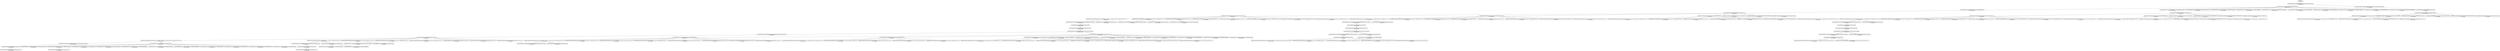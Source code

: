 digraph MCTS {
  node [shape=box, style=rounded];
  0 [label="ROOT
N=300, Q=0.914"];
  1 [label="ComputePathToState#1.ComputePathToState.named_state=gp7_detect_arucomarker
N=300, Q=0.914"];
  2 [label="ComputePathToState#1.ComputePathToState.planning_pipeline=ompl
N=286, Q=0.917"];
  3 [label="ComputePathToState#1.ComputePathToState.planner_id=RRTkConfigDefault
N=245, Q=0.921"];
  4 [label="YaskawaGripperCommand#1.YaskawaGripperCommand.position=0.0
N=244, Q=0.921"];
  5 [label="UpdatePose#1.UpdatePose.update_relative_pose=0.0;0.0;0.11;0.0;0.0;0.0;0.0
N=209, Q=0.927"];
  6 [label="SetPathConstraints#1.SetPathConstraints.joint_constraints=joint_1_s,0.0,0.1,0.1,1.0;joint_3_s,0.0,0.1,0.1,1.0;joint_5_s,0.0,0.1,0.1,1.0
N=198, Q=0.929"];
  7 [label="ComputePathToPose#1.ComputePathToPose.planning_pipeline=pilz_industrial_motion_planner
N=196, Q=0.933"];
  8 [label="ComputePathToPose#1.ComputePathToPose.planner_id=PTP
N=195, Q=0.933"];
  9 [label="YaskawaGripperCommand#2.YaskawaGripperCommand.position=0.235
N=194, Q=0.932"];
  10 [label="ComputePathToState#2.ComputePathToState.named_state=gp7_detect_arucomarker
N=193, Q=0.932"];
  11 [label="ComputePathToState#2.ComputePathToState.planning_pipeline=pilz_industrial_motion_planner
N=158, Q=0.934"];
  12 [label="ComputePathToState#2.ComputePathToState.planner_id=PTP
N=157, Q=0.934"];
  13 [label="SetPathConstraints#2.SetPathConstraints.joint_constraints=joint_1_s,0.0,0.1,0.1,1.0;joint_3_s,0.0,0.1,0.1,1.0;joint_5_s,0.0,0.1,0.1,1.0
N=120, Q=0.935"];
  14 [label="ComputePathToPose#2.ComputePathToPose.planning_pipeline=pilz_industrial_motion_planner
N=106, Q=0.942"];
  15 [label="ComputePathToPose#2.ComputePathToPose.planner_id=PTP
N=105, Q=0.942"];
  16 [label="YaskawaGripperCommand#3.YaskawaGripperCommand.position=0.0
N=104, Q=0.942"];
  17 [label="ComputePathToPose#2.ComputePathToPose.planning_pipeline=ompl
N=13, Q=0.877"];
  18 [label="ComputePathToPose#2.ComputePathToPose.planner_id=PRMstarkConfigDefault
N=1, Q=0.937"];
  19 [label="ComputePathToPose#2.ComputePathToPose.planner_id=RRTstarkConfigDefault
N=2, Q=0.944"];
  20 [label="YaskawaGripperCommand#3.YaskawaGripperCommand.position=0.0
N=1, Q=0.944"];
  21 [label="ComputePathToPose#2.ComputePathToPose.planner_id=PRMkConfigDefault
N=1, Q=0.946"];
  22 [label="ComputePathToPose#2.ComputePathToPose.planner_id=KPIECEkConfigDefault
N=1, Q=0.875"];
  23 [label="ComputePathToPose#2.ComputePathToPose.planner_id=RRTConnectkConfigDefault
N=1, Q=0.788"];
  24 [label="ComputePathToPose#2.ComputePathToPose.planner_id=BKPIECEkConfigDefault
N=1, Q=0.838"];
  25 [label="ComputePathToPose#2.ComputePathToPose.planner_id=LBKPIECEkConfigDefault
N=1, Q=0.799"];
  26 [label="ComputePathToPose#2.ComputePathToPose.planner_id=RRTkConfigDefault
N=1, Q=0.787"];
  27 [label="ComputePathToPose#2.ComputePathToPose.planner_id=ESTkConfigDefault
N=1, Q=0.864"];
  28 [label="ComputePathToPose#2.ComputePathToPose.planner_id=SBLkConfigDefault
N=1, Q=0.798"];
  29 [label="ComputePathToPose#2.ComputePathToPose.planner_id=TRRTkConfigDefault
N=1, Q=0.940"];
  30 [label="SetPathConstraints#2.SetPathConstraints.joint_constraints=joint_1_s,0.0,0.1,0.1,1.0;joint_3_s,0.0,0.1,0.1,1.0
N=28, Q=0.931"];
  31 [label="ComputePathToPose#2.ComputePathToPose.planning_pipeline=pilz_industrial_motion_planner
N=24, Q=0.943"];
  32 [label="ComputePathToPose#2.ComputePathToPose.planner_id=PTP
N=23, Q=0.943"];
  33 [label="YaskawaGripperCommand#3.YaskawaGripperCommand.position=0.0
N=22, Q=0.943"];
  34 [label="ComputePathToPose#2.ComputePathToPose.planning_pipeline=ompl
N=3, Q=0.831"];
  35 [label="ComputePathToPose#2.ComputePathToPose.planner_id=PRMstarkConfigDefault
N=1, Q=0.850"];
  36 [label="ComputePathToPose#2.ComputePathToPose.planner_id=RRTstarkConfigDefault
N=1, Q=0.793"];
  37 [label="SetPathConstraints#2.SetPathConstraints.joint_constraints=joint_1_s,0.0,0.1,0.1,1.0;joint_5_s,0.0,0.1,0.1,1.0
N=3, Q=0.912"];
  38 [label="ComputePathToPose#2.ComputePathToPose.planning_pipeline=pilz_industrial_motion_planner
N=1, Q=0.942"];
  39 [label="ComputePathToPose#2.ComputePathToPose.planning_pipeline=ompl
N=1, Q=0.854"];
  40 [label="SetPathConstraints#2.SetPathConstraints.joint_constraints=joint_3_s,0.0,0.1,0.1,1.0;joint_5_s,0.0,0.1,0.1,1.0
N=1, Q=0.942"];
  41 [label="SetPathConstraints#2.SetPathConstraints.joint_constraints=joint_3_s,0.0,0.1,0.1,1.0;joint_6_s,0.0,0.1,0.1,1.0
N=1, Q=0.941"];
  42 [label="SetPathConstraints#2.SetPathConstraints.joint_constraints=joint_1_s,0.0,0.1,0.1,1.0
N=1, Q=0.943"];
  43 [label="SetPathConstraints#2.SetPathConstraints.joint_constraints=joint_3_s,0.0,0.1,0.1,1.0
N=1, Q=0.943"];
  44 [label="SetPathConstraints#2.SetPathConstraints.joint_constraints=joint_5_s,0.0,0.1,0.1,1.0
N=1, Q=0.942"];
  45 [label="ComputePathToState#2.ComputePathToState.planning_pipeline=ompl
N=34, Q=0.924"];
  46 [label="ComputePathToState#2.ComputePathToState.planner_id=TRRTkConfigDefault
N=11, Q=0.915"];
  47 [label="SetPathConstraints#2.SetPathConstraints.joint_constraints=joint_1_s,0.0,0.1,0.1,1.0;joint_3_s,0.0,0.1,0.1,1.0;joint_5_s,0.0,0.1,0.1,1.0
N=3, Q=0.878"];
  48 [label="ComputePathToPose#2.ComputePathToPose.planning_pipeline=pilz_industrial_motion_planner
N=1, Q=0.942"];
  49 [label="ComputePathToPose#2.ComputePathToPose.planning_pipeline=ompl
N=1, Q=0.750"];
  50 [label="SetPathConstraints#2.SetPathConstraints.joint_constraints=joint_1_s,0.0,0.1,0.1,1.0;joint_3_s,0.0,0.1,0.1,1.0
N=1, Q=0.936"];
  51 [label="SetPathConstraints#2.SetPathConstraints.joint_constraints=joint_1_s,0.0,0.1,0.1,1.0;joint_5_s,0.0,0.1,0.1,1.0
N=1, Q=0.938"];
  52 [label="SetPathConstraints#2.SetPathConstraints.joint_constraints=joint_3_s,0.0,0.1,0.1,1.0;joint_5_s,0.0,0.1,0.1,1.0
N=1, Q=0.938"];
  53 [label="SetPathConstraints#2.SetPathConstraints.joint_constraints=joint_3_s,0.0,0.1,0.1,1.0;joint_6_s,0.0,0.1,0.1,1.0
N=1, Q=0.926"];
  54 [label="SetPathConstraints#2.SetPathConstraints.joint_constraints=joint_1_s,0.0,0.1,0.1,1.0
N=1, Q=0.937"];
  55 [label="SetPathConstraints#2.SetPathConstraints.joint_constraints=joint_3_s,0.0,0.1,0.1,1.0
N=1, Q=0.940"];
  56 [label="SetPathConstraints#2.SetPathConstraints.joint_constraints=joint_5_s,0.0,0.1,0.1,1.0
N=1, Q=0.873"];
  57 [label="ComputePathToState#2.ComputePathToState.planner_id=RRTstarkConfigDefault
N=6, Q=0.917"];
  58 [label="SetPathConstraints#2.SetPathConstraints.joint_constraints=joint_1_s,0.0,0.1,0.1,1.0;joint_3_s,0.0,0.1,0.1,1.0;joint_5_s,0.0,0.1,0.1,1.0
N=1, Q=0.941"];
  59 [label="SetPathConstraints#2.SetPathConstraints.joint_constraints=joint_1_s,0.0,0.1,0.1,1.0;joint_3_s,0.0,0.1,0.1,1.0
N=1, Q=0.943"];
  60 [label="SetPathConstraints#2.SetPathConstraints.joint_constraints=joint_1_s,0.0,0.1,0.1,1.0;joint_5_s,0.0,0.1,0.1,1.0
N=1, Q=0.928"];
  61 [label="SetPathConstraints#2.SetPathConstraints.joint_constraints=joint_3_s,0.0,0.1,0.1,1.0;joint_5_s,0.0,0.1,0.1,1.0
N=1, Q=0.871"];
  62 [label="SetPathConstraints#2.SetPathConstraints.joint_constraints=joint_3_s,0.0,0.1,0.1,1.0;joint_6_s,0.0,0.1,0.1,1.0
N=1, Q=0.876"];
  63 [label="ComputePathToState#2.ComputePathToState.planner_id=SBLkConfigDefault
N=6, Q=0.932"];
  64 [label="SetPathConstraints#2.SetPathConstraints.joint_constraints=joint_1_s,0.0,0.1,0.1,1.0;joint_3_s,0.0,0.1,0.1,1.0;joint_5_s,0.0,0.1,0.1,1.0
N=1, Q=0.941"];
  65 [label="SetPathConstraints#2.SetPathConstraints.joint_constraints=joint_1_s,0.0,0.1,0.1,1.0;joint_3_s,0.0,0.1,0.1,1.0
N=1, Q=0.989"];
  66 [label="SetPathConstraints#2.SetPathConstraints.joint_constraints=joint_1_s,0.0,0.1,0.1,1.0;joint_5_s,0.0,0.1,0.1,1.0
N=1, Q=0.909"];
  67 [label="SetPathConstraints#2.SetPathConstraints.joint_constraints=joint_3_s,0.0,0.1,0.1,1.0;joint_5_s,0.0,0.1,0.1,1.0
N=1, Q=0.938"];
  68 [label="SetPathConstraints#2.SetPathConstraints.joint_constraints=joint_3_s,0.0,0.1,0.1,1.0;joint_6_s,0.0,0.1,0.1,1.0
N=1, Q=0.876"];
  69 [label="ComputePathToState#2.ComputePathToState.planner_id=RRTConnectkConfigDefault
N=3, Q=0.944"];
  70 [label="SetPathConstraints#2.SetPathConstraints.joint_constraints=joint_1_s,0.0,0.1,0.1,1.0;joint_3_s,0.0,0.1,0.1,1.0;joint_5_s,0.0,0.1,0.1,1.0
N=1, Q=0.944"];
  71 [label="SetPathConstraints#2.SetPathConstraints.joint_constraints=joint_1_s,0.0,0.1,0.1,1.0;joint_3_s,0.0,0.1,0.1,1.0
N=1, Q=0.943"];
  72 [label="ComputePathToState#2.ComputePathToState.planner_id=ESTkConfigDefault
N=1, Q=0.938"];
  73 [label="ComputePathToState#2.ComputePathToState.planner_id=PRMstarkConfigDefault
N=1, Q=0.878"];
  74 [label="ComputePathToState#2.ComputePathToState.planner_id=BKPIECEkConfigDefault
N=1, Q=0.942"];
  75 [label="ComputePathToState#2.ComputePathToState.planner_id=PRMkConfigDefault
N=1, Q=0.943"];
  76 [label="ComputePathToState#2.ComputePathToState.planner_id=KPIECEkConfigDefault
N=1, Q=0.918"];
  77 [label="ComputePathToState#2.ComputePathToState.planner_id=LBKPIECEkConfigDefault
N=1, Q=0.942"];
  78 [label="ComputePathToState#2.ComputePathToState.planner_id=RRTkConfigDefault
N=1, Q=0.940"];
  79 [label="ComputePathToPose#1.ComputePathToPose.planning_pipeline=ompl
N=1, Q=0.300"];
  80 [label="SetPathConstraints#1.SetPathConstraints.joint_constraints=joint_1_s,0.0,0.1,0.1,1.0;joint_3_s,0.0,0.1,0.1,1.0
N=3, Q=0.725"];
  81 [label="ComputePathToPose#1.ComputePathToPose.planning_pipeline=pilz_industrial_motion_planner
N=1, Q=0.937"];
  82 [label="ComputePathToPose#1.ComputePathToPose.planning_pipeline=ompl
N=1, Q=0.300"];
  83 [label="SetPathConstraints#1.SetPathConstraints.joint_constraints=joint_3_s,0.0,0.1,0.1,1.0
N=2, Q=0.937"];
  84 [label="ComputePathToPose#1.ComputePathToPose.planning_pipeline=pilz_industrial_motion_planner
N=1, Q=0.937"];
  85 [label="SetPathConstraints#1.SetPathConstraints.joint_constraints=joint_5_s,0.0,0.1,0.1,1.0
N=1, Q=0.939"];
  86 [label="SetPathConstraints#1.SetPathConstraints.joint_constraints=joint_1_s,0.0,0.1,0.1,1.0
N=1, Q=0.941"];
  87 [label="SetPathConstraints#1.SetPathConstraints.joint_constraints=joint_3_s,0.0,0.1,0.1,1.0;joint_6_s,0.0,0.1,0.1,1.0
N=1, Q=0.937"];
  88 [label="SetPathConstraints#1.SetPathConstraints.joint_constraints=joint_1_s,0.0,0.1,0.1,1.0;joint_5_s,0.0,0.1,0.1,1.0
N=1, Q=0.989"];
  89 [label="SetPathConstraints#1.SetPathConstraints.joint_constraints=joint_3_s,0.0,0.1,0.1,1.0;joint_5_s,0.0,0.1,0.1,1.0
N=1, Q=0.938"];
  90 [label="UpdatePose#1.UpdatePose.update_relative_pose=0.0;0.0;0.105;0.0;0.0;0.0;0.0
N=23, Q=0.880"];
  91 [label="SetPathConstraints#1.SetPathConstraints.joint_constraints=joint_1_s,0.0,0.1,0.1,1.0;joint_3_s,0.0,0.1,0.1,1.0;joint_5_s,0.0,0.1,0.1,1.0
N=15, Q=0.919"];
  92 [label="ComputePathToPose#1.ComputePathToPose.planning_pipeline=pilz_industrial_motion_planner
N=13, Q=0.930"];
  93 [label="ComputePathToPose#1.ComputePathToPose.planner_id=PTP
N=12, Q=0.930"];
  94 [label="YaskawaGripperCommand#2.YaskawaGripperCommand.position=0.235
N=11, Q=0.931"];
  95 [label="ComputePathToState#2.ComputePathToState.named_state=gp7_detect_arucomarker
N=10, Q=0.931"];
  96 [label="ComputePathToState#2.ComputePathToState.planning_pipeline=pilz_industrial_motion_planner
N=7, Q=0.930"];
  97 [label="ComputePathToState#2.ComputePathToState.planner_id=PTP
N=6, Q=0.931"];
  98 [label="SetPathConstraints#2.SetPathConstraints.joint_constraints=joint_1_s,0.0,0.1,0.1,1.0;joint_3_s,0.0,0.1,0.1,1.0;joint_5_s,0.0,0.1,0.1,1.0
N=1, Q=0.924"];
  99 [label="SetPathConstraints#2.SetPathConstraints.joint_constraints=joint_1_s,0.0,0.1,0.1,1.0;joint_3_s,0.0,0.1,0.1,1.0
N=1, Q=0.927"];
  100 [label="SetPathConstraints#2.SetPathConstraints.joint_constraints=joint_1_s,0.0,0.1,0.1,1.0;joint_5_s,0.0,0.1,0.1,1.0
N=1, Q=0.943"];
  101 [label="SetPathConstraints#2.SetPathConstraints.joint_constraints=joint_3_s,0.0,0.1,0.1,1.0;joint_5_s,0.0,0.1,0.1,1.0
N=1, Q=0.941"];
  102 [label="SetPathConstraints#2.SetPathConstraints.joint_constraints=joint_3_s,0.0,0.1,0.1,1.0;joint_6_s,0.0,0.1,0.1,1.0
N=1, Q=0.926"];
  103 [label="ComputePathToState#2.ComputePathToState.planning_pipeline=ompl
N=2, Q=0.941"];
  104 [label="ComputePathToState#2.ComputePathToState.planner_id=TRRTkConfigDefault
N=1, Q=0.941"];
  105 [label="ComputePathToPose#1.ComputePathToPose.planning_pipeline=ompl
N=1, Q=0.777"];
  106 [label="SetPathConstraints#1.SetPathConstraints.joint_constraints=joint_1_s,0.0,0.1,0.1,1.0;joint_3_s,0.0,0.1,0.1,1.0
N=1, Q=0.922"];
  107 [label="SetPathConstraints#1.SetPathConstraints.joint_constraints=joint_3_s,0.0,0.1,0.1,1.0
N=1, Q=0.924"];
  108 [label="SetPathConstraints#1.SetPathConstraints.joint_constraints=joint_5_s,0.0,0.1,0.1,1.0
N=1, Q=0.923"];
  109 [label="SetPathConstraints#1.SetPathConstraints.joint_constraints=joint_1_s,0.0,0.1,0.1,1.0
N=1, Q=0.447"];
  110 [label="SetPathConstraints#1.SetPathConstraints.joint_constraints=joint_3_s,0.0,0.1,0.1,1.0;joint_6_s,0.0,0.1,0.1,1.0
N=1, Q=0.937"];
  111 [label="SetPathConstraints#1.SetPathConstraints.joint_constraints=joint_1_s,0.0,0.1,0.1,1.0;joint_5_s,0.0,0.1,0.1,1.0
N=1, Q=0.926"];
  112 [label="SetPathConstraints#1.SetPathConstraints.joint_constraints=joint_3_s,0.0,0.1,0.1,1.0;joint_5_s,0.0,0.1,0.1,1.0
N=1, Q=0.447"];
  113 [label="UpdatePose#1.UpdatePose.update_relative_pose=0.0;0.0;0.12;0.0;0.0;0.0;0.0
N=7, Q=0.872"];
  114 [label="SetPathConstraints#1.SetPathConstraints.joint_constraints=joint_1_s,0.0,0.1,0.1,1.0;joint_3_s,0.0,0.1,0.1,1.0;joint_5_s,0.0,0.1,0.1,1.0
N=1, Q=0.943"];
  115 [label="SetPathConstraints#1.SetPathConstraints.joint_constraints=joint_1_s,0.0,0.1,0.1,1.0;joint_3_s,0.0,0.1,0.1,1.0
N=1, Q=0.943"];
  116 [label="SetPathConstraints#1.SetPathConstraints.joint_constraints=joint_3_s,0.0,0.1,0.1,1.0
N=1, Q=0.942"];
  117 [label="SetPathConstraints#1.SetPathConstraints.joint_constraints=joint_5_s,0.0,0.1,0.1,1.0
N=1, Q=0.943"];
  118 [label="SetPathConstraints#1.SetPathConstraints.joint_constraints=joint_1_s,0.0,0.1,0.1,1.0
N=1, Q=0.940"];
  119 [label="SetPathConstraints#1.SetPathConstraints.joint_constraints=joint_3_s,0.0,0.1,0.1,1.0;joint_6_s,0.0,0.1,0.1,1.0
N=1, Q=0.450"];
  120 [label="UpdatePose#1.UpdatePose.update_relative_pose=0.0;0.0;0.10;0.0;0.0;0.0;0.0
N=2, Q=0.939"];
  121 [label="SetPathConstraints#1.SetPathConstraints.joint_constraints=joint_1_s,0.0,0.1,0.1,1.0;joint_3_s,0.0,0.1,0.1,1.0;joint_5_s,0.0,0.1,0.1,1.0
N=1, Q=0.939"];
  122 [label="UpdatePose#1.UpdatePose.update_relative_pose=0.0;0.0;0.115;0.0;0.0;0.0;0.0
N=1, Q=0.943"];
  123 [label="UpdatePose#1.UpdatePose.update_relative_pose=0.0;0.0;0.125;0.0;0.0;0.0;0.0
N=1, Q=0.943"];
  124 [label="ComputePathToState#1.ComputePathToState.planner_id=BKPIECEkConfigDefault
N=31, Q=0.888"];
  125 [label="YaskawaGripperCommand#1.YaskawaGripperCommand.position=0.0
N=30, Q=0.887"];
  126 [label="UpdatePose#1.UpdatePose.update_relative_pose=0.0;0.0;0.11;0.0;0.0;0.0;0.0
N=19, Q=0.858"];
  127 [label="SetPathConstraints#1.SetPathConstraints.joint_constraints=joint_1_s,0.0,0.1,0.1,1.0;joint_3_s,0.0,0.1,0.1,1.0;joint_5_s,0.0,0.1,0.1,1.0
N=11, Q=0.794"];
  128 [label="ComputePathToPose#1.ComputePathToPose.planning_pipeline=pilz_industrial_motion_planner
N=9, Q=0.833"];
  129 [label="ComputePathToPose#1.ComputePathToPose.planner_id=PTP
N=8, Q=0.820"];
  130 [label="YaskawaGripperCommand#2.YaskawaGripperCommand.position=0.235
N=7, Q=0.804"];
  131 [label="ComputePathToState#2.ComputePathToState.named_state=gp7_detect_arucomarker
N=6, Q=0.781"];
  132 [label="ComputePathToState#2.ComputePathToState.planning_pipeline=pilz_industrial_motion_planner
N=4, Q=0.703"];
  133 [label="ComputePathToState#2.ComputePathToState.planner_id=PTP
N=3, Q=0.625"];
  134 [label="SetPathConstraints#2.SetPathConstraints.joint_constraints=joint_1_s,0.0,0.1,0.1,1.0;joint_3_s,0.0,0.1,0.1,1.0;joint_5_s,0.0,0.1,0.1,1.0
N=1, Q=0.937"];
  135 [label="SetPathConstraints#2.SetPathConstraints.joint_constraints=joint_1_s,0.0,0.1,0.1,1.0;joint_3_s,0.0,0.1,0.1,1.0
N=1, Q=0.000"];
  136 [label="ComputePathToState#2.ComputePathToState.planning_pipeline=ompl
N=1, Q=0.939"];
  137 [label="ComputePathToPose#1.ComputePathToPose.planning_pipeline=ompl
N=1, Q=0.300"];
  138 [label="SetPathConstraints#1.SetPathConstraints.joint_constraints=joint_1_s,0.0,0.1,0.1,1.0;joint_3_s,0.0,0.1,0.1,1.0
N=1, Q=0.990"];
  139 [label="SetPathConstraints#1.SetPathConstraints.joint_constraints=joint_3_s,0.0,0.1,0.1,1.0
N=1, Q=0.937"];
  140 [label="SetPathConstraints#1.SetPathConstraints.joint_constraints=joint_5_s,0.0,0.1,0.1,1.0
N=1, Q=0.940"];
  141 [label="SetPathConstraints#1.SetPathConstraints.joint_constraints=joint_1_s,0.0,0.1,0.1,1.0
N=1, Q=0.941"];
  142 [label="SetPathConstraints#1.SetPathConstraints.joint_constraints=joint_3_s,0.0,0.1,0.1,1.0;joint_6_s,0.0,0.1,0.1,1.0
N=1, Q=0.938"];
  143 [label="SetPathConstraints#1.SetPathConstraints.joint_constraints=joint_1_s,0.0,0.1,0.1,1.0;joint_5_s,0.0,0.1,0.1,1.0
N=1, Q=0.941"];
  144 [label="SetPathConstraints#1.SetPathConstraints.joint_constraints=joint_3_s,0.0,0.1,0.1,1.0;joint_5_s,0.0,0.1,0.1,1.0
N=1, Q=0.943"];
  145 [label="UpdatePose#1.UpdatePose.update_relative_pose=0.0;0.0;0.105;0.0;0.0;0.0;0.0
N=5, Q=0.934"];
  146 [label="SetPathConstraints#1.SetPathConstraints.joint_constraints=joint_1_s,0.0,0.1,0.1,1.0;joint_3_s,0.0,0.1,0.1,1.0;joint_5_s,0.0,0.1,0.1,1.0
N=1, Q=0.925"];
  147 [label="SetPathConstraints#1.SetPathConstraints.joint_constraints=joint_1_s,0.0,0.1,0.1,1.0;joint_3_s,0.0,0.1,0.1,1.0
N=1, Q=0.937"];
  148 [label="SetPathConstraints#1.SetPathConstraints.joint_constraints=joint_3_s,0.0,0.1,0.1,1.0
N=1, Q=0.941"];
  149 [label="SetPathConstraints#1.SetPathConstraints.joint_constraints=joint_5_s,0.0,0.1,0.1,1.0
N=1, Q=0.942"];
  150 [label="UpdatePose#1.UpdatePose.update_relative_pose=0.0;0.0;0.12;0.0;0.0;0.0;0.0
N=2, Q=0.943"];
  151 [label="SetPathConstraints#1.SetPathConstraints.joint_constraints=joint_1_s,0.0,0.1,0.1,1.0;joint_3_s,0.0,0.1,0.1,1.0;joint_5_s,0.0,0.1,0.1,1.0
N=1, Q=0.943"];
  152 [label="UpdatePose#1.UpdatePose.update_relative_pose=0.0;0.0;0.10;0.0;0.0;0.0;0.0
N=1, Q=0.922"];
  153 [label="UpdatePose#1.UpdatePose.update_relative_pose=0.0;0.0;0.115;0.0;0.0;0.0;0.0
N=1, Q=0.942"];
  154 [label="UpdatePose#1.UpdatePose.update_relative_pose=0.0;0.0;0.125;0.0;0.0;0.0;0.0
N=1, Q=0.941"];
  155 [label="ComputePathToState#1.ComputePathToState.planner_id=ESTkConfigDefault
N=1, Q=0.939"];
  156 [label="ComputePathToState#1.ComputePathToState.planner_id=LBKPIECEkConfigDefault
N=1, Q=0.943"];
  157 [label="ComputePathToState#1.ComputePathToState.planner_id=PRMkConfigDefault
N=1, Q=0.938"];
  158 [label="ComputePathToState#1.ComputePathToState.planner_id=PRMstarkConfigDefault
N=1, Q=0.941"];
  159 [label="ComputePathToState#1.ComputePathToState.planner_id=RRTstarkConfigDefault
N=1, Q=0.938"];
  160 [label="ComputePathToState#1.ComputePathToState.planner_id=SBLkConfigDefault
N=1, Q=0.936"];
  161 [label="ComputePathToState#1.ComputePathToState.planner_id=KPIECEkConfigDefault
N=1, Q=0.939"];
  162 [label="ComputePathToState#1.ComputePathToState.planner_id=TRRTkConfigDefault
N=1, Q=0.936"];
  163 [label="ComputePathToState#1.ComputePathToState.planner_id=RRTConnectkConfigDefault
N=1, Q=0.450"];
  164 [label="ComputePathToState#1.ComputePathToState.planning_pipeline=pilz_industrial_motion_planner
N=13, Q=0.861"];
  165 [label="ComputePathToState#1.ComputePathToState.planner_id=PTP
N=12, Q=0.855"];
  166 [label="YaskawaGripperCommand#1.YaskawaGripperCommand.position=0.0
N=11, Q=0.847"];
  167 [label="UpdatePose#1.UpdatePose.update_relative_pose=0.0;0.0;0.11;0.0;0.0;0.0;0.0
N=5, Q=0.842"];
  168 [label="SetPathConstraints#1.SetPathConstraints.joint_constraints=joint_1_s,0.0,0.1,0.1,1.0;joint_3_s,0.0,0.1,0.1,1.0;joint_5_s,0.0,0.1,0.1,1.0
N=1, Q=0.939"];
  169 [label="SetPathConstraints#1.SetPathConstraints.joint_constraints=joint_1_s,0.0,0.1,0.1,1.0;joint_3_s,0.0,0.1,0.1,1.0
N=1, Q=0.940"];
  170 [label="SetPathConstraints#1.SetPathConstraints.joint_constraints=joint_3_s,0.0,0.1,0.1,1.0
N=1, Q=0.940"];
  171 [label="SetPathConstraints#1.SetPathConstraints.joint_constraints=joint_5_s,0.0,0.1,0.1,1.0
N=1, Q=0.450"];
  172 [label="UpdatePose#1.UpdatePose.update_relative_pose=0.0;0.0;0.105;0.0;0.0;0.0;0.0
N=1, Q=0.449"];
  173 [label="UpdatePose#1.UpdatePose.update_relative_pose=0.0;0.0;0.12;0.0;0.0;0.0;0.0
N=1, Q=0.943"];
  174 [label="UpdatePose#1.UpdatePose.update_relative_pose=0.0;0.0;0.10;0.0;0.0;0.0;0.0
N=1, Q=0.909"];
  175 [label="UpdatePose#1.UpdatePose.update_relative_pose=0.0;0.0;0.115;0.0;0.0;0.0;0.0
N=1, Q=0.938"];
  176 [label="UpdatePose#1.UpdatePose.update_relative_pose=0.0;0.0;0.125;0.0;0.0;0.0;0.0
N=1, Q=0.927"];
  0 -> 1;
  1 -> 2;
  2 -> 3;
  3 -> 4;
  4 -> 5;
  5 -> 6;
  6 -> 7;
  7 -> 8;
  8 -> 9;
  9 -> 10;
  10 -> 11;
  11 -> 12;
  12 -> 13;
  13 -> 14;
  14 -> 15;
  15 -> 16;
  13 -> 17;
  17 -> 18;
  17 -> 19;
  19 -> 20;
  17 -> 21;
  17 -> 22;
  17 -> 23;
  17 -> 24;
  17 -> 25;
  17 -> 26;
  17 -> 27;
  17 -> 28;
  17 -> 29;
  12 -> 30;
  30 -> 31;
  31 -> 32;
  32 -> 33;
  30 -> 34;
  34 -> 35;
  34 -> 36;
  12 -> 37;
  37 -> 38;
  37 -> 39;
  12 -> 40;
  12 -> 41;
  12 -> 42;
  12 -> 43;
  12 -> 44;
  10 -> 45;
  45 -> 46;
  46 -> 47;
  47 -> 48;
  47 -> 49;
  46 -> 50;
  46 -> 51;
  46 -> 52;
  46 -> 53;
  46 -> 54;
  46 -> 55;
  46 -> 56;
  45 -> 57;
  57 -> 58;
  57 -> 59;
  57 -> 60;
  57 -> 61;
  57 -> 62;
  45 -> 63;
  63 -> 64;
  63 -> 65;
  63 -> 66;
  63 -> 67;
  63 -> 68;
  45 -> 69;
  69 -> 70;
  69 -> 71;
  45 -> 72;
  45 -> 73;
  45 -> 74;
  45 -> 75;
  45 -> 76;
  45 -> 77;
  45 -> 78;
  6 -> 79;
  5 -> 80;
  80 -> 81;
  80 -> 82;
  5 -> 83;
  83 -> 84;
  5 -> 85;
  5 -> 86;
  5 -> 87;
  5 -> 88;
  5 -> 89;
  4 -> 90;
  90 -> 91;
  91 -> 92;
  92 -> 93;
  93 -> 94;
  94 -> 95;
  95 -> 96;
  96 -> 97;
  97 -> 98;
  97 -> 99;
  97 -> 100;
  97 -> 101;
  97 -> 102;
  95 -> 103;
  103 -> 104;
  91 -> 105;
  90 -> 106;
  90 -> 107;
  90 -> 108;
  90 -> 109;
  90 -> 110;
  90 -> 111;
  90 -> 112;
  4 -> 113;
  113 -> 114;
  113 -> 115;
  113 -> 116;
  113 -> 117;
  113 -> 118;
  113 -> 119;
  4 -> 120;
  120 -> 121;
  4 -> 122;
  4 -> 123;
  2 -> 124;
  124 -> 125;
  125 -> 126;
  126 -> 127;
  127 -> 128;
  128 -> 129;
  129 -> 130;
  130 -> 131;
  131 -> 132;
  132 -> 133;
  133 -> 134;
  133 -> 135;
  131 -> 136;
  127 -> 137;
  126 -> 138;
  126 -> 139;
  126 -> 140;
  126 -> 141;
  126 -> 142;
  126 -> 143;
  126 -> 144;
  125 -> 145;
  145 -> 146;
  145 -> 147;
  145 -> 148;
  145 -> 149;
  125 -> 150;
  150 -> 151;
  125 -> 152;
  125 -> 153;
  125 -> 154;
  2 -> 155;
  2 -> 156;
  2 -> 157;
  2 -> 158;
  2 -> 159;
  2 -> 160;
  2 -> 161;
  2 -> 162;
  2 -> 163;
  1 -> 164;
  164 -> 165;
  165 -> 166;
  166 -> 167;
  167 -> 168;
  167 -> 169;
  167 -> 170;
  167 -> 171;
  166 -> 172;
  166 -> 173;
  166 -> 174;
  166 -> 175;
  166 -> 176;
}
